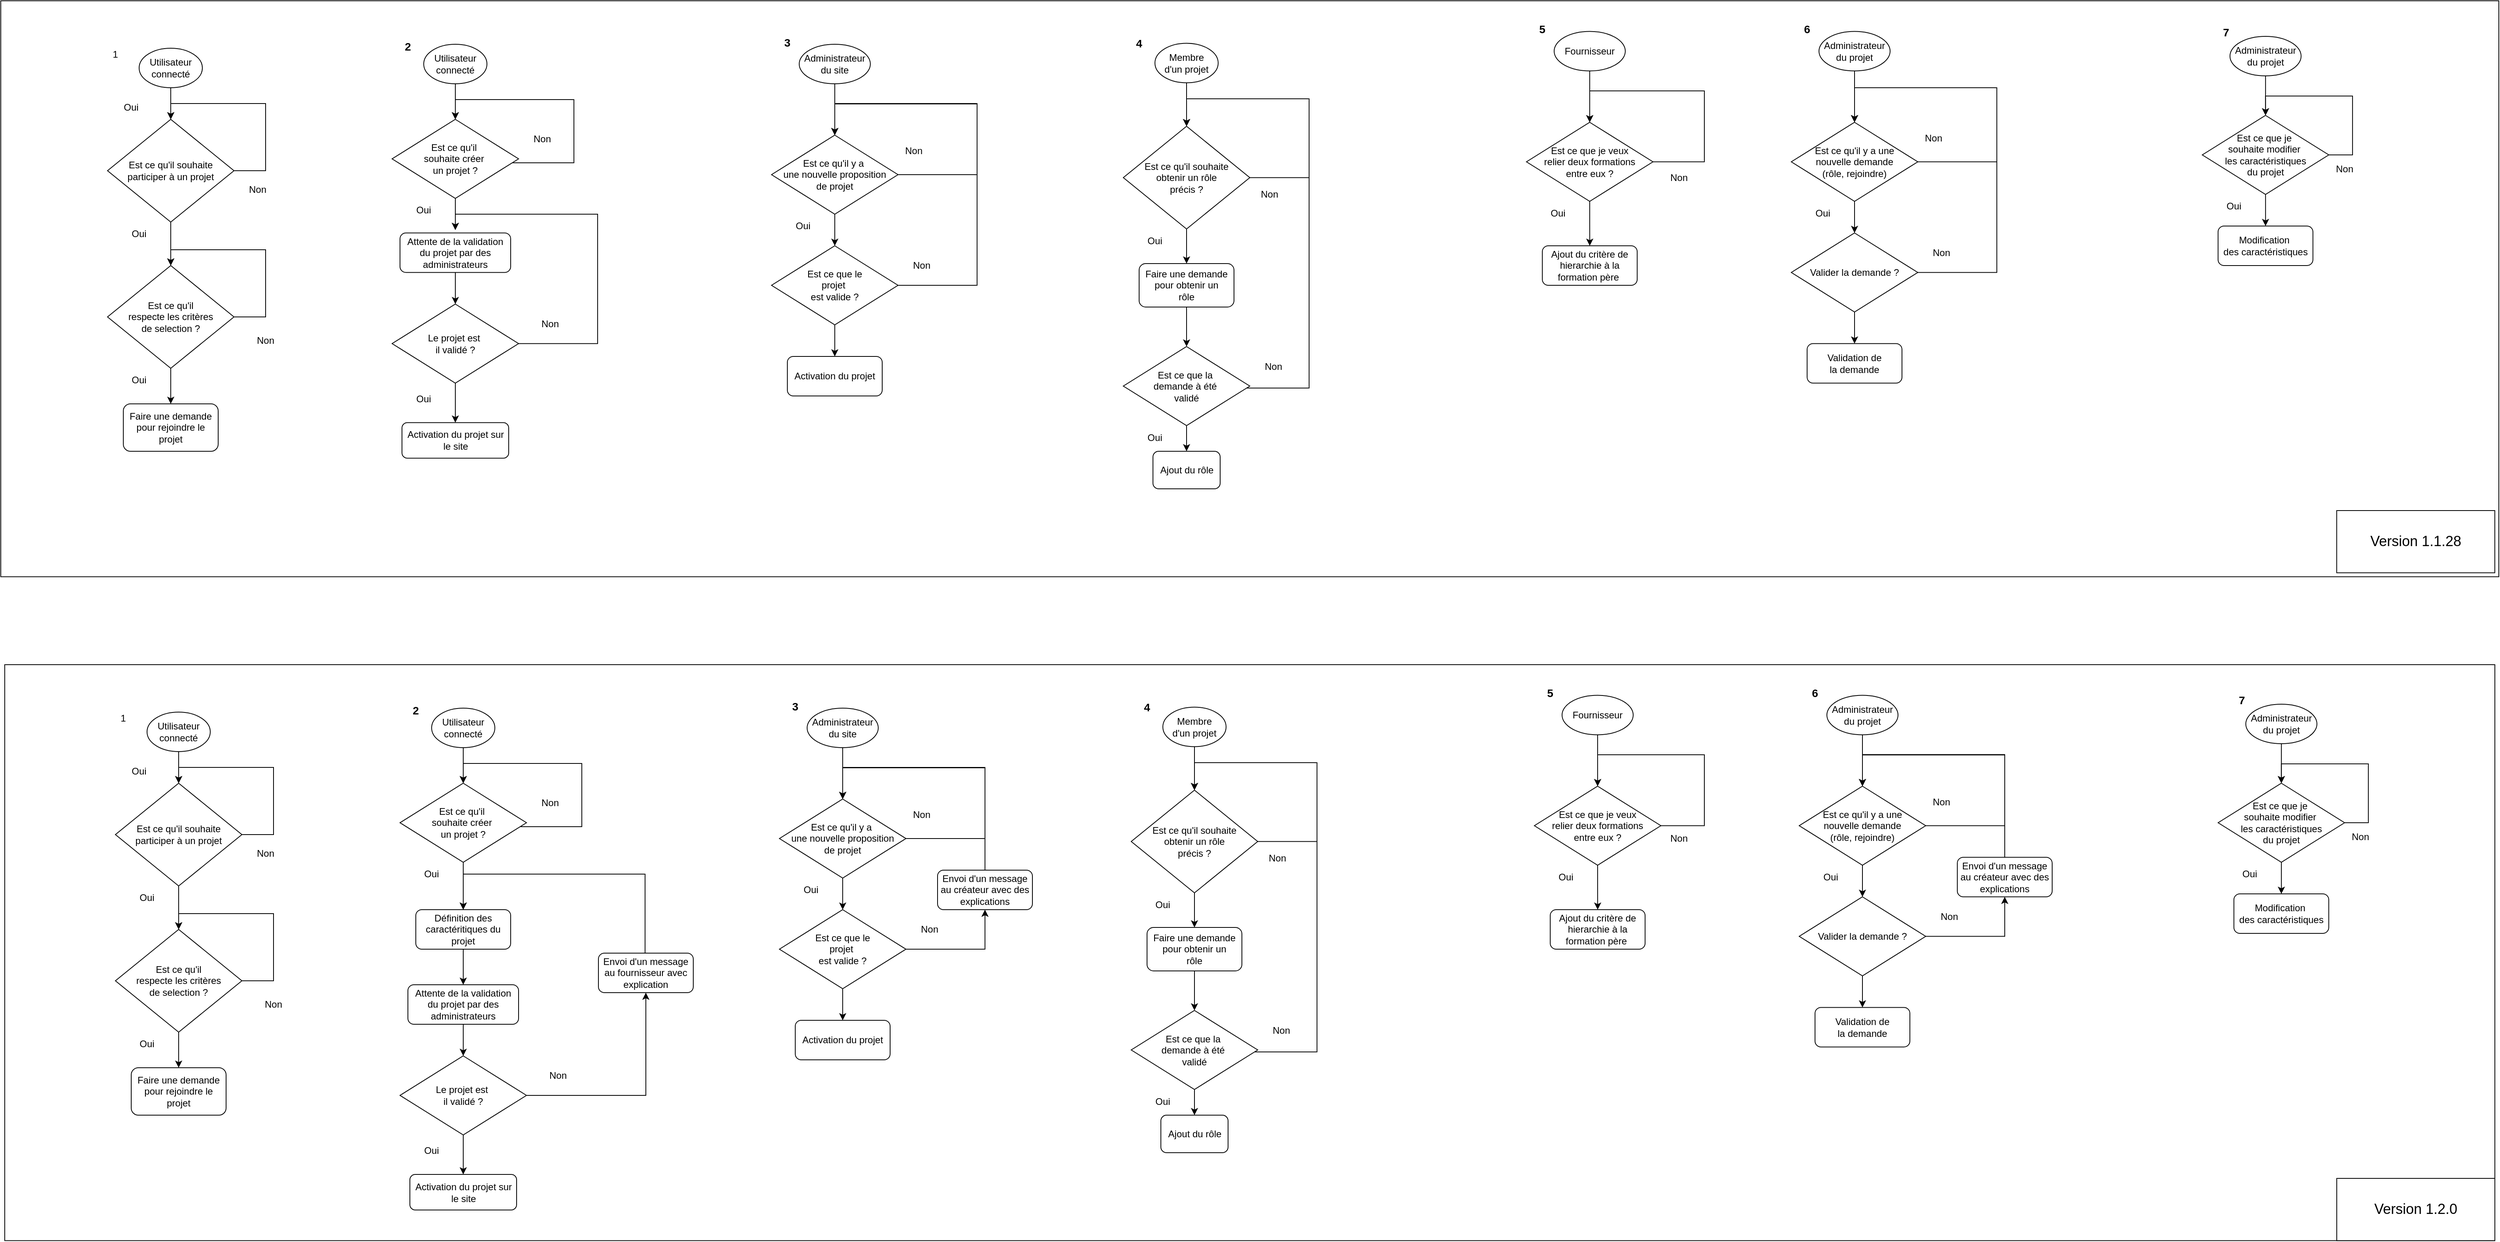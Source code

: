 <mxfile version="24.7.17">
  <diagram name="Page-1" id="SkuetuLTlfFmlPY-5j7o">
    <mxGraphModel dx="1432" dy="794" grid="1" gridSize="10" guides="1" tooltips="1" connect="1" arrows="1" fold="1" page="1" pageScale="1" pageWidth="827" pageHeight="1169" math="0" shadow="0">
      <root>
        <mxCell id="0" />
        <mxCell id="1" parent="0" />
        <mxCell id="hjDzgqVZno0t0HoUCU5i-39" value="" style="rounded=0;whiteSpace=wrap;html=1;fillColor=none;" vertex="1" parent="1">
          <mxGeometry x="90" y="185" width="3160" height="728.75" as="geometry" />
        </mxCell>
        <mxCell id="hjDzgqVZno0t0HoUCU5i-146" value="" style="rounded=0;whiteSpace=wrap;html=1;fillColor=none;" vertex="1" parent="1">
          <mxGeometry x="95" y="1025" width="3150" height="728.75" as="geometry" />
        </mxCell>
        <mxCell id="hjDzgqVZno0t0HoUCU5i-1" value="" style="edgeStyle=orthogonalEdgeStyle;rounded=0;orthogonalLoop=1;jettySize=auto;html=1;" edge="1" parent="1" source="2jT4FE32M7gMseuBgCcP-27" target="mnbx6KQ4ujmDfRcOBEcM-23">
          <mxGeometry relative="1" as="geometry" />
        </mxCell>
        <mxCell id="2jT4FE32M7gMseuBgCcP-27" value="Est ce qu&#39;il souhaite&lt;div&gt;participer à un projet&lt;/div&gt;" style="rhombus;whiteSpace=wrap;html=1;" parent="1" vertex="1">
          <mxGeometry x="225" y="335" width="160" height="130" as="geometry" />
        </mxCell>
        <mxCell id="2jT4FE32M7gMseuBgCcP-46" value="" style="edgeStyle=orthogonalEdgeStyle;rounded=0;orthogonalLoop=1;jettySize=auto;html=1;" parent="1" source="2jT4FE32M7gMseuBgCcP-29" target="2jT4FE32M7gMseuBgCcP-27" edge="1">
          <mxGeometry relative="1" as="geometry" />
        </mxCell>
        <mxCell id="2jT4FE32M7gMseuBgCcP-29" value="Utilisateur&lt;div&gt;connecté&lt;/div&gt;" style="ellipse;whiteSpace=wrap;html=1;" parent="1" vertex="1">
          <mxGeometry x="265" y="245" width="80" height="50" as="geometry" />
        </mxCell>
        <mxCell id="2jT4FE32M7gMseuBgCcP-30" value="Non" style="text;html=1;align=center;verticalAlign=middle;whiteSpace=wrap;rounded=0;" parent="1" vertex="1">
          <mxGeometry x="385" y="408.75" width="60" height="30" as="geometry" />
        </mxCell>
        <mxCell id="2jT4FE32M7gMseuBgCcP-47" style="edgeStyle=orthogonalEdgeStyle;rounded=0;orthogonalLoop=1;jettySize=auto;html=1;entryX=0.5;entryY=0;entryDx=0;entryDy=0;" parent="1" source="2jT4FE32M7gMseuBgCcP-27" target="2jT4FE32M7gMseuBgCcP-27" edge="1">
          <mxGeometry relative="1" as="geometry">
            <Array as="points">
              <mxPoint x="425" y="400" />
              <mxPoint x="425" y="315" />
              <mxPoint x="305" y="315" />
            </Array>
          </mxGeometry>
        </mxCell>
        <mxCell id="2jT4FE32M7gMseuBgCcP-95" style="edgeStyle=orthogonalEdgeStyle;rounded=0;orthogonalLoop=1;jettySize=auto;html=1;entryX=0.5;entryY=0;entryDx=0;entryDy=0;" parent="1" source="2jT4FE32M7gMseuBgCcP-96" target="2jT4FE32M7gMseuBgCcP-99" edge="1">
          <mxGeometry relative="1" as="geometry" />
        </mxCell>
        <mxCell id="2jT4FE32M7gMseuBgCcP-96" value="Membre&lt;div&gt;d&#39;un projet&lt;/div&gt;" style="ellipse;whiteSpace=wrap;html=1;" parent="1" vertex="1">
          <mxGeometry x="1550" y="238.75" width="80" height="50" as="geometry" />
        </mxCell>
        <mxCell id="2jT4FE32M7gMseuBgCcP-97" style="edgeStyle=orthogonalEdgeStyle;rounded=0;orthogonalLoop=1;jettySize=auto;html=1;entryX=0.5;entryY=0;entryDx=0;entryDy=0;" parent="1" source="2jT4FE32M7gMseuBgCcP-99" target="2jT4FE32M7gMseuBgCcP-99" edge="1">
          <mxGeometry relative="1" as="geometry">
            <mxPoint x="1590" y="338.75" as="targetPoint" />
            <Array as="points">
              <mxPoint x="1745" y="409" />
              <mxPoint x="1745" y="309" />
              <mxPoint x="1590" y="309" />
            </Array>
          </mxGeometry>
        </mxCell>
        <mxCell id="2jT4FE32M7gMseuBgCcP-98" style="edgeStyle=orthogonalEdgeStyle;rounded=0;orthogonalLoop=1;jettySize=auto;html=1;" parent="1" source="2jT4FE32M7gMseuBgCcP-99" target="2jT4FE32M7gMseuBgCcP-103" edge="1">
          <mxGeometry relative="1" as="geometry" />
        </mxCell>
        <mxCell id="2jT4FE32M7gMseuBgCcP-99" value="Est ce qu&#39;il souhaite&lt;div&gt;obtenir un rôle&lt;/div&gt;&lt;div&gt;précis ?&lt;/div&gt;" style="rhombus;whiteSpace=wrap;html=1;" parent="1" vertex="1">
          <mxGeometry x="1510" y="343.75" width="160" height="130" as="geometry" />
        </mxCell>
        <mxCell id="2jT4FE32M7gMseuBgCcP-100" value="Non" style="text;html=1;align=center;verticalAlign=middle;whiteSpace=wrap;rounded=0;" parent="1" vertex="1">
          <mxGeometry x="1665" y="415" width="60" height="30" as="geometry" />
        </mxCell>
        <mxCell id="2jT4FE32M7gMseuBgCcP-101" value="Oui" style="text;html=1;align=center;verticalAlign=middle;whiteSpace=wrap;rounded=0;" parent="1" vertex="1">
          <mxGeometry x="1520" y="473.75" width="60" height="30" as="geometry" />
        </mxCell>
        <mxCell id="2jT4FE32M7gMseuBgCcP-102" value="" style="edgeStyle=orthogonalEdgeStyle;rounded=0;orthogonalLoop=1;jettySize=auto;html=1;" parent="1" source="2jT4FE32M7gMseuBgCcP-103" target="2jT4FE32M7gMseuBgCcP-106" edge="1">
          <mxGeometry relative="1" as="geometry" />
        </mxCell>
        <mxCell id="2jT4FE32M7gMseuBgCcP-103" value="Faire une demande&lt;div&gt;pour obtenir un&lt;/div&gt;&lt;div&gt;rôle&lt;/div&gt;" style="rounded=1;whiteSpace=wrap;html=1;" parent="1" vertex="1">
          <mxGeometry x="1530" y="517.5" width="120" height="55" as="geometry" />
        </mxCell>
        <mxCell id="2jT4FE32M7gMseuBgCcP-104" style="edgeStyle=orthogonalEdgeStyle;rounded=0;orthogonalLoop=1;jettySize=auto;html=1;entryX=0.5;entryY=0;entryDx=0;entryDy=0;" parent="1" source="2jT4FE32M7gMseuBgCcP-106" target="2jT4FE32M7gMseuBgCcP-99" edge="1">
          <mxGeometry relative="1" as="geometry">
            <mxPoint x="1590" y="338.75" as="targetPoint" />
            <Array as="points">
              <mxPoint x="1745" y="675" />
              <mxPoint x="1745" y="309" />
              <mxPoint x="1590" y="309" />
            </Array>
          </mxGeometry>
        </mxCell>
        <mxCell id="2jT4FE32M7gMseuBgCcP-105" value="" style="edgeStyle=orthogonalEdgeStyle;rounded=0;orthogonalLoop=1;jettySize=auto;html=1;" parent="1" source="2jT4FE32M7gMseuBgCcP-106" target="2jT4FE32M7gMseuBgCcP-110" edge="1">
          <mxGeometry relative="1" as="geometry" />
        </mxCell>
        <mxCell id="2jT4FE32M7gMseuBgCcP-106" value="Est ce que la&amp;nbsp;&lt;div&gt;demande à été&amp;nbsp;&lt;/div&gt;&lt;div&gt;validé&lt;/div&gt;" style="rhombus;whiteSpace=wrap;html=1;" parent="1" vertex="1">
          <mxGeometry x="1510" y="622.5" width="160" height="100" as="geometry" />
        </mxCell>
        <mxCell id="2jT4FE32M7gMseuBgCcP-108" value="Oui" style="text;html=1;align=center;verticalAlign=middle;whiteSpace=wrap;rounded=0;" parent="1" vertex="1">
          <mxGeometry x="1520" y="722.5" width="60" height="30" as="geometry" />
        </mxCell>
        <mxCell id="2jT4FE32M7gMseuBgCcP-109" value="Non" style="text;html=1;align=center;verticalAlign=middle;whiteSpace=wrap;rounded=0;" parent="1" vertex="1">
          <mxGeometry x="1670" y="632.5" width="60" height="30" as="geometry" />
        </mxCell>
        <mxCell id="2jT4FE32M7gMseuBgCcP-110" value="Ajout du rôle" style="rounded=1;whiteSpace=wrap;html=1;" parent="1" vertex="1">
          <mxGeometry x="1547.5" y="755" width="85" height="47.5" as="geometry" />
        </mxCell>
        <mxCell id="2jT4FE32M7gMseuBgCcP-111" value="" style="edgeStyle=orthogonalEdgeStyle;rounded=0;orthogonalLoop=1;jettySize=auto;html=1;" parent="1" source="2jT4FE32M7gMseuBgCcP-112" target="2jT4FE32M7gMseuBgCcP-114" edge="1">
          <mxGeometry relative="1" as="geometry" />
        </mxCell>
        <mxCell id="2jT4FE32M7gMseuBgCcP-112" value="Utilisateur&lt;div&gt;connecté&lt;/div&gt;" style="ellipse;whiteSpace=wrap;html=1;" parent="1" vertex="1">
          <mxGeometry x="625" y="240" width="80" height="50" as="geometry" />
        </mxCell>
        <mxCell id="2jT4FE32M7gMseuBgCcP-113" value="" style="edgeStyle=orthogonalEdgeStyle;rounded=0;orthogonalLoop=1;jettySize=auto;html=1;" parent="1" source="2jT4FE32M7gMseuBgCcP-114" edge="1">
          <mxGeometry relative="1" as="geometry">
            <mxPoint x="665" y="475" as="targetPoint" />
          </mxGeometry>
        </mxCell>
        <mxCell id="2jT4FE32M7gMseuBgCcP-114" value="Est ce qu&#39;il&amp;nbsp;&lt;div&gt;souhaite créer&amp;nbsp;&lt;/div&gt;&lt;div&gt;un projet ?&lt;/div&gt;" style="rhombus;whiteSpace=wrap;html=1;" parent="1" vertex="1">
          <mxGeometry x="585" y="335" width="160" height="100" as="geometry" />
        </mxCell>
        <mxCell id="2jT4FE32M7gMseuBgCcP-115" value="Oui" style="text;html=1;align=center;verticalAlign=middle;whiteSpace=wrap;rounded=0;" parent="1" vertex="1">
          <mxGeometry x="595" y="435" width="60" height="30" as="geometry" />
        </mxCell>
        <mxCell id="2jT4FE32M7gMseuBgCcP-120" value="Non" style="text;html=1;align=center;verticalAlign=middle;whiteSpace=wrap;rounded=0;" parent="1" vertex="1">
          <mxGeometry x="745" y="345" width="60" height="30" as="geometry" />
        </mxCell>
        <mxCell id="2jT4FE32M7gMseuBgCcP-121" style="edgeStyle=orthogonalEdgeStyle;rounded=0;orthogonalLoop=1;jettySize=auto;html=1;entryX=0.5;entryY=0;entryDx=0;entryDy=0;" parent="1" source="2jT4FE32M7gMseuBgCcP-114" target="2jT4FE32M7gMseuBgCcP-114" edge="1">
          <mxGeometry relative="1" as="geometry">
            <Array as="points">
              <mxPoint x="815" y="390" />
              <mxPoint x="815" y="310" />
              <mxPoint x="665" y="310" />
            </Array>
          </mxGeometry>
        </mxCell>
        <mxCell id="2jT4FE32M7gMseuBgCcP-123" value="" style="edgeStyle=orthogonalEdgeStyle;rounded=0;orthogonalLoop=1;jettySize=auto;html=1;" parent="1" source="2jT4FE32M7gMseuBgCcP-124" target="2jT4FE32M7gMseuBgCcP-129" edge="1">
          <mxGeometry relative="1" as="geometry" />
        </mxCell>
        <mxCell id="2jT4FE32M7gMseuBgCcP-124" value="Attente de la validation du projet par des administrateurs" style="rounded=1;whiteSpace=wrap;html=1;" parent="1" vertex="1">
          <mxGeometry x="595" y="478.75" width="140" height="50" as="geometry" />
        </mxCell>
        <mxCell id="2jT4FE32M7gMseuBgCcP-127" style="edgeStyle=orthogonalEdgeStyle;rounded=0;orthogonalLoop=1;jettySize=auto;html=1;entryX=0.5;entryY=0;entryDx=0;entryDy=0;" parent="1" source="2jT4FE32M7gMseuBgCcP-129" edge="1">
          <mxGeometry relative="1" as="geometry">
            <mxPoint x="665" y="475" as="targetPoint" />
            <Array as="points">
              <mxPoint x="845" y="619" />
              <mxPoint x="845" y="455" />
              <mxPoint x="665" y="455" />
            </Array>
          </mxGeometry>
        </mxCell>
        <mxCell id="2jT4FE32M7gMseuBgCcP-128" value="" style="edgeStyle=orthogonalEdgeStyle;rounded=0;orthogonalLoop=1;jettySize=auto;html=1;" parent="1" source="2jT4FE32M7gMseuBgCcP-129" target="2jT4FE32M7gMseuBgCcP-134" edge="1">
          <mxGeometry relative="1" as="geometry" />
        </mxCell>
        <mxCell id="2jT4FE32M7gMseuBgCcP-129" value="Le projet est&amp;nbsp;&lt;div&gt;il validé ?&lt;/div&gt;" style="rhombus;whiteSpace=wrap;html=1;" parent="1" vertex="1">
          <mxGeometry x="585" y="568.75" width="160" height="100" as="geometry" />
        </mxCell>
        <mxCell id="2jT4FE32M7gMseuBgCcP-130" value="Oui" style="text;html=1;align=center;verticalAlign=middle;whiteSpace=wrap;rounded=0;" parent="1" vertex="1">
          <mxGeometry x="595" y="673.75" width="60" height="30" as="geometry" />
        </mxCell>
        <mxCell id="2jT4FE32M7gMseuBgCcP-131" value="Non" style="text;html=1;align=center;verticalAlign=middle;whiteSpace=wrap;rounded=0;" parent="1" vertex="1">
          <mxGeometry x="755" y="578.75" width="60" height="30" as="geometry" />
        </mxCell>
        <mxCell id="2jT4FE32M7gMseuBgCcP-134" value="Activation du projet sur le&amp;nbsp;&lt;span style=&quot;background-color: initial;&quot;&gt;site&lt;/span&gt;" style="rounded=1;whiteSpace=wrap;html=1;" parent="1" vertex="1">
          <mxGeometry x="597.5" y="718.75" width="135" height="45" as="geometry" />
        </mxCell>
        <mxCell id="2jT4FE32M7gMseuBgCcP-222" value="" style="edgeStyle=orthogonalEdgeStyle;rounded=0;orthogonalLoop=1;jettySize=auto;html=1;" parent="1" source="2jT4FE32M7gMseuBgCcP-223" target="2jT4FE32M7gMseuBgCcP-225" edge="1">
          <mxGeometry relative="1" as="geometry" />
        </mxCell>
        <mxCell id="2jT4FE32M7gMseuBgCcP-223" value="Administrateur&lt;div&gt;du site&lt;/div&gt;" style="ellipse;whiteSpace=wrap;html=1;" parent="1" vertex="1">
          <mxGeometry x="1100" y="240" width="90" height="50" as="geometry" />
        </mxCell>
        <mxCell id="2jT4FE32M7gMseuBgCcP-224" value="" style="edgeStyle=orthogonalEdgeStyle;rounded=0;orthogonalLoop=1;jettySize=auto;html=1;" parent="1" source="2jT4FE32M7gMseuBgCcP-225" target="2jT4FE32M7gMseuBgCcP-235" edge="1">
          <mxGeometry relative="1" as="geometry" />
        </mxCell>
        <mxCell id="2jT4FE32M7gMseuBgCcP-225" value="Est ce qu&#39;il y a&amp;nbsp;&lt;div&gt;une nouvelle proposition&lt;/div&gt;&lt;div&gt;de projet&lt;/div&gt;" style="rhombus;whiteSpace=wrap;html=1;" parent="1" vertex="1">
          <mxGeometry x="1065" y="355" width="160" height="100" as="geometry" />
        </mxCell>
        <mxCell id="2jT4FE32M7gMseuBgCcP-226" value="Oui" style="text;html=1;align=center;verticalAlign=middle;whiteSpace=wrap;rounded=0;" parent="1" vertex="1">
          <mxGeometry x="1075" y="455" width="60" height="30" as="geometry" />
        </mxCell>
        <mxCell id="2jT4FE32M7gMseuBgCcP-227" value="Non" style="text;html=1;align=center;verticalAlign=middle;whiteSpace=wrap;rounded=0;" parent="1" vertex="1">
          <mxGeometry x="1215" y="360" width="60" height="30" as="geometry" />
        </mxCell>
        <mxCell id="2jT4FE32M7gMseuBgCcP-228" style="edgeStyle=orthogonalEdgeStyle;rounded=0;orthogonalLoop=1;jettySize=auto;html=1;entryX=0.5;entryY=0;entryDx=0;entryDy=0;" parent="1" source="2jT4FE32M7gMseuBgCcP-225" target="2jT4FE32M7gMseuBgCcP-225" edge="1">
          <mxGeometry relative="1" as="geometry">
            <Array as="points">
              <mxPoint x="1325" y="405.5" />
              <mxPoint x="1325" y="315.5" />
              <mxPoint x="1145" y="315.5" />
            </Array>
          </mxGeometry>
        </mxCell>
        <mxCell id="2jT4FE32M7gMseuBgCcP-229" value="Activation du projet" style="rounded=1;whiteSpace=wrap;html=1;" parent="1" vertex="1">
          <mxGeometry x="1085" y="635" width="120" height="50" as="geometry" />
        </mxCell>
        <mxCell id="2jT4FE32M7gMseuBgCcP-230" value="Non" style="text;html=1;align=center;verticalAlign=middle;whiteSpace=wrap;rounded=0;" parent="1" vertex="1">
          <mxGeometry x="1225" y="505" width="60" height="30" as="geometry" />
        </mxCell>
        <mxCell id="2jT4FE32M7gMseuBgCcP-233" style="edgeStyle=orthogonalEdgeStyle;rounded=0;orthogonalLoop=1;jettySize=auto;html=1;entryX=0.5;entryY=0;entryDx=0;entryDy=0;" parent="1" source="2jT4FE32M7gMseuBgCcP-235" target="2jT4FE32M7gMseuBgCcP-225" edge="1">
          <mxGeometry relative="1" as="geometry">
            <mxPoint x="1325" y="495" as="targetPoint" />
            <Array as="points">
              <mxPoint x="1325" y="545" />
              <mxPoint x="1325" y="315" />
              <mxPoint x="1145" y="315" />
            </Array>
          </mxGeometry>
        </mxCell>
        <mxCell id="2jT4FE32M7gMseuBgCcP-234" style="edgeStyle=orthogonalEdgeStyle;rounded=0;orthogonalLoop=1;jettySize=auto;html=1;entryX=0.5;entryY=0;entryDx=0;entryDy=0;" parent="1" source="2jT4FE32M7gMseuBgCcP-235" target="2jT4FE32M7gMseuBgCcP-229" edge="1">
          <mxGeometry relative="1" as="geometry" />
        </mxCell>
        <mxCell id="2jT4FE32M7gMseuBgCcP-235" value="Est ce que le&lt;div&gt;projet&amp;nbsp;&lt;div&gt;est valide ?&lt;/div&gt;&lt;/div&gt;" style="rhombus;whiteSpace=wrap;html=1;" parent="1" vertex="1">
          <mxGeometry x="1065" y="495" width="160" height="100" as="geometry" />
        </mxCell>
        <mxCell id="2jT4FE32M7gMseuBgCcP-243" value="1" style="text;html=1;align=center;verticalAlign=middle;whiteSpace=wrap;rounded=0;" parent="1" vertex="1">
          <mxGeometry x="205" y="237.5" width="60" height="30" as="geometry" />
        </mxCell>
        <mxCell id="2jT4FE32M7gMseuBgCcP-248" value="&lt;b&gt;&lt;font style=&quot;font-size: 14px;&quot;&gt;4&lt;/font&gt;&lt;/b&gt;" style="text;html=1;align=center;verticalAlign=middle;whiteSpace=wrap;rounded=0;" parent="1" vertex="1">
          <mxGeometry x="1500" y="223.75" width="60" height="30" as="geometry" />
        </mxCell>
        <mxCell id="2jT4FE32M7gMseuBgCcP-249" value="&lt;b&gt;&lt;font style=&quot;font-size: 14px;&quot;&gt;2&lt;/font&gt;&lt;/b&gt;" style="text;html=1;align=center;verticalAlign=middle;whiteSpace=wrap;rounded=0;" parent="1" vertex="1">
          <mxGeometry x="575" y="227.5" width="60" height="30" as="geometry" />
        </mxCell>
        <mxCell id="2jT4FE32M7gMseuBgCcP-251" value="&lt;b&gt;&lt;font style=&quot;font-size: 14px;&quot;&gt;3&lt;/font&gt;&lt;/b&gt;" style="text;html=1;align=center;verticalAlign=middle;whiteSpace=wrap;rounded=0;" parent="1" vertex="1">
          <mxGeometry x="1055" y="222.5" width="60" height="30" as="geometry" />
        </mxCell>
        <mxCell id="mnbx6KQ4ujmDfRcOBEcM-18" value="Oui" style="text;html=1;align=center;verticalAlign=middle;whiteSpace=wrap;rounded=0;" parent="1" vertex="1">
          <mxGeometry x="235" y="465" width="60" height="30" as="geometry" />
        </mxCell>
        <mxCell id="mnbx6KQ4ujmDfRcOBEcM-22" value="" style="edgeStyle=orthogonalEdgeStyle;rounded=0;orthogonalLoop=1;jettySize=auto;html=1;" parent="1" source="mnbx6KQ4ujmDfRcOBEcM-23" target="mnbx6KQ4ujmDfRcOBEcM-26" edge="1">
          <mxGeometry relative="1" as="geometry" />
        </mxCell>
        <mxCell id="mnbx6KQ4ujmDfRcOBEcM-23" value="Est ce qu&#39;il&lt;div&gt;respecte les critères&lt;/div&gt;&lt;div&gt;de selection ?&lt;/div&gt;" style="rhombus;whiteSpace=wrap;html=1;" parent="1" vertex="1">
          <mxGeometry x="225" y="520" width="160" height="130" as="geometry" />
        </mxCell>
        <mxCell id="mnbx6KQ4ujmDfRcOBEcM-25" value="Oui" style="text;html=1;align=center;verticalAlign=middle;whiteSpace=wrap;rounded=0;" parent="1" vertex="1">
          <mxGeometry x="235" y="650" width="60" height="30" as="geometry" />
        </mxCell>
        <mxCell id="mnbx6KQ4ujmDfRcOBEcM-26" value="Faire une demande pour rejoindre le projet" style="rounded=1;whiteSpace=wrap;html=1;" parent="1" vertex="1">
          <mxGeometry x="245" y="695" width="120" height="60" as="geometry" />
        </mxCell>
        <mxCell id="mnbx6KQ4ujmDfRcOBEcM-27" style="edgeStyle=orthogonalEdgeStyle;rounded=0;orthogonalLoop=1;jettySize=auto;html=1;entryX=0.5;entryY=0;entryDx=0;entryDy=0;" parent="1" source="mnbx6KQ4ujmDfRcOBEcM-23" target="mnbx6KQ4ujmDfRcOBEcM-23" edge="1">
          <mxGeometry relative="1" as="geometry">
            <Array as="points">
              <mxPoint x="425" y="585" />
              <mxPoint x="425" y="500" />
              <mxPoint x="305" y="500" />
            </Array>
          </mxGeometry>
        </mxCell>
        <mxCell id="mnbx6KQ4ujmDfRcOBEcM-29" value="" style="edgeStyle=orthogonalEdgeStyle;rounded=0;orthogonalLoop=1;jettySize=auto;html=1;" parent="1" source="mnbx6KQ4ujmDfRcOBEcM-30" target="mnbx6KQ4ujmDfRcOBEcM-32" edge="1">
          <mxGeometry relative="1" as="geometry" />
        </mxCell>
        <mxCell id="mnbx6KQ4ujmDfRcOBEcM-30" value="Fournisseur" style="ellipse;whiteSpace=wrap;html=1;" parent="1" vertex="1">
          <mxGeometry x="2055" y="223.75" width="90" height="50" as="geometry" />
        </mxCell>
        <mxCell id="mnbx6KQ4ujmDfRcOBEcM-51" style="edgeStyle=orthogonalEdgeStyle;rounded=0;orthogonalLoop=1;jettySize=auto;html=1;entryX=0.5;entryY=0;entryDx=0;entryDy=0;" parent="1" source="mnbx6KQ4ujmDfRcOBEcM-32" target="mnbx6KQ4ujmDfRcOBEcM-50" edge="1">
          <mxGeometry relative="1" as="geometry" />
        </mxCell>
        <mxCell id="mnbx6KQ4ujmDfRcOBEcM-32" value="Est ce que je veux&lt;div&gt;relier deux formations&lt;/div&gt;&lt;div&gt;entre eux ?&lt;/div&gt;" style="rhombus;whiteSpace=wrap;html=1;" parent="1" vertex="1">
          <mxGeometry x="2020" y="338.75" width="160" height="100" as="geometry" />
        </mxCell>
        <mxCell id="mnbx6KQ4ujmDfRcOBEcM-33" value="Oui" style="text;html=1;align=center;verticalAlign=middle;whiteSpace=wrap;rounded=0;" parent="1" vertex="1">
          <mxGeometry x="2030" y="438.75" width="60" height="30" as="geometry" />
        </mxCell>
        <mxCell id="mnbx6KQ4ujmDfRcOBEcM-34" value="Non" style="text;html=1;align=center;verticalAlign=middle;whiteSpace=wrap;rounded=0;" parent="1" vertex="1">
          <mxGeometry x="2182.93" y="393.75" width="60" height="30" as="geometry" />
        </mxCell>
        <mxCell id="mnbx6KQ4ujmDfRcOBEcM-35" style="edgeStyle=orthogonalEdgeStyle;rounded=0;orthogonalLoop=1;jettySize=auto;html=1;entryX=0.5;entryY=0;entryDx=0;entryDy=0;" parent="1" source="mnbx6KQ4ujmDfRcOBEcM-32" target="mnbx6KQ4ujmDfRcOBEcM-32" edge="1">
          <mxGeometry relative="1" as="geometry">
            <Array as="points">
              <mxPoint x="2245" y="389" />
              <mxPoint x="2245" y="299" />
              <mxPoint x="2100" y="299" />
            </Array>
          </mxGeometry>
        </mxCell>
        <mxCell id="mnbx6KQ4ujmDfRcOBEcM-49" value="&lt;b&gt;&lt;font style=&quot;font-size: 14px;&quot;&gt;5&lt;/font&gt;&lt;/b&gt;" style="text;html=1;align=center;verticalAlign=middle;whiteSpace=wrap;rounded=0;" parent="1" vertex="1">
          <mxGeometry x="2010" y="206.25" width="60" height="30" as="geometry" />
        </mxCell>
        <mxCell id="mnbx6KQ4ujmDfRcOBEcM-50" value="Ajout du critère de hierarchie à la formation père&amp;nbsp;" style="rounded=1;whiteSpace=wrap;html=1;" parent="1" vertex="1">
          <mxGeometry x="2040.05" y="495" width="120" height="50" as="geometry" />
        </mxCell>
        <mxCell id="hjDzgqVZno0t0HoUCU5i-2" value="Oui" style="text;html=1;align=center;verticalAlign=middle;whiteSpace=wrap;rounded=0;" vertex="1" parent="1">
          <mxGeometry x="225" y="305" width="60" height="30" as="geometry" />
        </mxCell>
        <mxCell id="hjDzgqVZno0t0HoUCU5i-3" value="Non" style="text;html=1;align=center;verticalAlign=middle;whiteSpace=wrap;rounded=0;" vertex="1" parent="1">
          <mxGeometry x="395" y="600" width="60" height="30" as="geometry" />
        </mxCell>
        <mxCell id="hjDzgqVZno0t0HoUCU5i-24" value="" style="edgeStyle=orthogonalEdgeStyle;rounded=0;orthogonalLoop=1;jettySize=auto;html=1;" edge="1" parent="1" source="hjDzgqVZno0t0HoUCU5i-25" target="hjDzgqVZno0t0HoUCU5i-27">
          <mxGeometry relative="1" as="geometry" />
        </mxCell>
        <mxCell id="hjDzgqVZno0t0HoUCU5i-25" value="Administrateur&lt;div&gt;du projet&lt;/div&gt;" style="ellipse;whiteSpace=wrap;html=1;" vertex="1" parent="1">
          <mxGeometry x="2390" y="223.75" width="90" height="50" as="geometry" />
        </mxCell>
        <mxCell id="hjDzgqVZno0t0HoUCU5i-26" value="" style="edgeStyle=orthogonalEdgeStyle;rounded=0;orthogonalLoop=1;jettySize=auto;html=1;" edge="1" parent="1" source="hjDzgqVZno0t0HoUCU5i-27" target="hjDzgqVZno0t0HoUCU5i-37">
          <mxGeometry relative="1" as="geometry" />
        </mxCell>
        <mxCell id="hjDzgqVZno0t0HoUCU5i-27" value="Est ce qu&#39;il y a une&lt;div&gt;nouvelle demande&lt;/div&gt;&lt;div&gt;(rôle, rejoindre)&lt;/div&gt;" style="rhombus;whiteSpace=wrap;html=1;" vertex="1" parent="1">
          <mxGeometry x="2355" y="338.75" width="160" height="100" as="geometry" />
        </mxCell>
        <mxCell id="hjDzgqVZno0t0HoUCU5i-28" value="Oui" style="text;html=1;align=center;verticalAlign=middle;whiteSpace=wrap;rounded=0;" vertex="1" parent="1">
          <mxGeometry x="2365" y="438.75" width="60" height="30" as="geometry" />
        </mxCell>
        <mxCell id="hjDzgqVZno0t0HoUCU5i-29" value="Non" style="text;html=1;align=center;verticalAlign=middle;whiteSpace=wrap;rounded=0;" vertex="1" parent="1">
          <mxGeometry x="2505" y="343.75" width="60" height="30" as="geometry" />
        </mxCell>
        <mxCell id="hjDzgqVZno0t0HoUCU5i-30" style="edgeStyle=orthogonalEdgeStyle;rounded=0;orthogonalLoop=1;jettySize=auto;html=1;entryX=0.5;entryY=0;entryDx=0;entryDy=0;" edge="1" parent="1" source="hjDzgqVZno0t0HoUCU5i-27" target="hjDzgqVZno0t0HoUCU5i-27">
          <mxGeometry relative="1" as="geometry">
            <Array as="points">
              <mxPoint x="2615" y="389" />
              <mxPoint x="2615" y="295" />
              <mxPoint x="2435" y="295" />
            </Array>
          </mxGeometry>
        </mxCell>
        <mxCell id="hjDzgqVZno0t0HoUCU5i-31" value="Validation de&lt;div&gt;la demande&lt;/div&gt;" style="rounded=1;whiteSpace=wrap;html=1;" vertex="1" parent="1">
          <mxGeometry x="2375" y="618.75" width="120" height="50" as="geometry" />
        </mxCell>
        <mxCell id="hjDzgqVZno0t0HoUCU5i-32" value="Non" style="text;html=1;align=center;verticalAlign=middle;whiteSpace=wrap;rounded=0;" vertex="1" parent="1">
          <mxGeometry x="2515" y="488.75" width="60" height="30" as="geometry" />
        </mxCell>
        <mxCell id="hjDzgqVZno0t0HoUCU5i-35" style="edgeStyle=orthogonalEdgeStyle;rounded=0;orthogonalLoop=1;jettySize=auto;html=1;entryX=0.5;entryY=0;entryDx=0;entryDy=0;" edge="1" parent="1" source="hjDzgqVZno0t0HoUCU5i-37" target="hjDzgqVZno0t0HoUCU5i-27">
          <mxGeometry relative="1" as="geometry">
            <mxPoint x="2615" y="478.75" as="targetPoint" />
            <Array as="points">
              <mxPoint x="2615" y="529" />
              <mxPoint x="2615" y="295" />
              <mxPoint x="2435" y="295" />
            </Array>
          </mxGeometry>
        </mxCell>
        <mxCell id="hjDzgqVZno0t0HoUCU5i-36" style="edgeStyle=orthogonalEdgeStyle;rounded=0;orthogonalLoop=1;jettySize=auto;html=1;entryX=0.5;entryY=0;entryDx=0;entryDy=0;" edge="1" parent="1" source="hjDzgqVZno0t0HoUCU5i-37" target="hjDzgqVZno0t0HoUCU5i-31">
          <mxGeometry relative="1" as="geometry" />
        </mxCell>
        <mxCell id="hjDzgqVZno0t0HoUCU5i-37" value="Valider la demande ?" style="rhombus;whiteSpace=wrap;html=1;" vertex="1" parent="1">
          <mxGeometry x="2355" y="478.75" width="160" height="100" as="geometry" />
        </mxCell>
        <mxCell id="hjDzgqVZno0t0HoUCU5i-38" value="&lt;span style=&quot;font-size: 14px;&quot;&gt;&lt;b&gt;6&lt;/b&gt;&lt;/span&gt;" style="text;html=1;align=center;verticalAlign=middle;whiteSpace=wrap;rounded=0;" vertex="1" parent="1">
          <mxGeometry x="2345" y="206.25" width="60" height="30" as="geometry" />
        </mxCell>
        <mxCell id="hjDzgqVZno0t0HoUCU5i-55" value="&lt;font style=&quot;font-size: 18px;&quot;&gt;Version 1.1.28&lt;/font&gt;" style="rounded=0;whiteSpace=wrap;html=1;" vertex="1" parent="1">
          <mxGeometry x="3044.93" y="830" width="200" height="78.75" as="geometry" />
        </mxCell>
        <mxCell id="hjDzgqVZno0t0HoUCU5i-56" value="" style="edgeStyle=orthogonalEdgeStyle;rounded=0;orthogonalLoop=1;jettySize=auto;html=1;" edge="1" parent="1" source="hjDzgqVZno0t0HoUCU5i-57" target="hjDzgqVZno0t0HoUCU5i-116">
          <mxGeometry relative="1" as="geometry" />
        </mxCell>
        <mxCell id="hjDzgqVZno0t0HoUCU5i-57" value="Est ce qu&#39;il souhaite&lt;div&gt;participer à un projet&lt;/div&gt;" style="rhombus;whiteSpace=wrap;html=1;" vertex="1" parent="1">
          <mxGeometry x="235" y="1175" width="160" height="130" as="geometry" />
        </mxCell>
        <mxCell id="hjDzgqVZno0t0HoUCU5i-58" value="" style="edgeStyle=orthogonalEdgeStyle;rounded=0;orthogonalLoop=1;jettySize=auto;html=1;" edge="1" parent="1" source="hjDzgqVZno0t0HoUCU5i-59" target="hjDzgqVZno0t0HoUCU5i-57">
          <mxGeometry relative="1" as="geometry" />
        </mxCell>
        <mxCell id="hjDzgqVZno0t0HoUCU5i-59" value="Utilisateur&lt;div&gt;connecté&lt;/div&gt;" style="ellipse;whiteSpace=wrap;html=1;" vertex="1" parent="1">
          <mxGeometry x="275" y="1085" width="80" height="50" as="geometry" />
        </mxCell>
        <mxCell id="hjDzgqVZno0t0HoUCU5i-60" value="Non" style="text;html=1;align=center;verticalAlign=middle;whiteSpace=wrap;rounded=0;" vertex="1" parent="1">
          <mxGeometry x="395" y="1248.75" width="60" height="30" as="geometry" />
        </mxCell>
        <mxCell id="hjDzgqVZno0t0HoUCU5i-61" style="edgeStyle=orthogonalEdgeStyle;rounded=0;orthogonalLoop=1;jettySize=auto;html=1;entryX=0.5;entryY=0;entryDx=0;entryDy=0;" edge="1" parent="1" source="hjDzgqVZno0t0HoUCU5i-57" target="hjDzgqVZno0t0HoUCU5i-57">
          <mxGeometry relative="1" as="geometry">
            <Array as="points">
              <mxPoint x="435" y="1240" />
              <mxPoint x="435" y="1155" />
              <mxPoint x="315" y="1155" />
            </Array>
          </mxGeometry>
        </mxCell>
        <mxCell id="hjDzgqVZno0t0HoUCU5i-62" style="edgeStyle=orthogonalEdgeStyle;rounded=0;orthogonalLoop=1;jettySize=auto;html=1;entryX=0.5;entryY=0;entryDx=0;entryDy=0;" edge="1" parent="1" source="hjDzgqVZno0t0HoUCU5i-63" target="hjDzgqVZno0t0HoUCU5i-66">
          <mxGeometry relative="1" as="geometry" />
        </mxCell>
        <mxCell id="hjDzgqVZno0t0HoUCU5i-63" value="Membre&lt;div&gt;d&#39;un projet&lt;/div&gt;" style="ellipse;whiteSpace=wrap;html=1;" vertex="1" parent="1">
          <mxGeometry x="1560" y="1078.75" width="80" height="50" as="geometry" />
        </mxCell>
        <mxCell id="hjDzgqVZno0t0HoUCU5i-64" style="edgeStyle=orthogonalEdgeStyle;rounded=0;orthogonalLoop=1;jettySize=auto;html=1;entryX=0.5;entryY=0;entryDx=0;entryDy=0;" edge="1" parent="1" source="hjDzgqVZno0t0HoUCU5i-66" target="hjDzgqVZno0t0HoUCU5i-66">
          <mxGeometry relative="1" as="geometry">
            <mxPoint x="1600" y="1178.75" as="targetPoint" />
            <Array as="points">
              <mxPoint x="1755" y="1249" />
              <mxPoint x="1755" y="1149" />
              <mxPoint x="1600" y="1149" />
            </Array>
          </mxGeometry>
        </mxCell>
        <mxCell id="hjDzgqVZno0t0HoUCU5i-65" style="edgeStyle=orthogonalEdgeStyle;rounded=0;orthogonalLoop=1;jettySize=auto;html=1;" edge="1" parent="1" source="hjDzgqVZno0t0HoUCU5i-66" target="hjDzgqVZno0t0HoUCU5i-70">
          <mxGeometry relative="1" as="geometry" />
        </mxCell>
        <mxCell id="hjDzgqVZno0t0HoUCU5i-66" value="Est ce qu&#39;il souhaite&lt;div&gt;obtenir un rôle&lt;/div&gt;&lt;div&gt;précis ?&lt;/div&gt;" style="rhombus;whiteSpace=wrap;html=1;" vertex="1" parent="1">
          <mxGeometry x="1520" y="1183.75" width="160" height="130" as="geometry" />
        </mxCell>
        <mxCell id="hjDzgqVZno0t0HoUCU5i-67" value="Non" style="text;html=1;align=center;verticalAlign=middle;whiteSpace=wrap;rounded=0;" vertex="1" parent="1">
          <mxGeometry x="1675" y="1255" width="60" height="30" as="geometry" />
        </mxCell>
        <mxCell id="hjDzgqVZno0t0HoUCU5i-68" value="Oui" style="text;html=1;align=center;verticalAlign=middle;whiteSpace=wrap;rounded=0;" vertex="1" parent="1">
          <mxGeometry x="1530" y="1313.75" width="60" height="30" as="geometry" />
        </mxCell>
        <mxCell id="hjDzgqVZno0t0HoUCU5i-69" value="" style="edgeStyle=orthogonalEdgeStyle;rounded=0;orthogonalLoop=1;jettySize=auto;html=1;" edge="1" parent="1" source="hjDzgqVZno0t0HoUCU5i-70" target="hjDzgqVZno0t0HoUCU5i-73">
          <mxGeometry relative="1" as="geometry" />
        </mxCell>
        <mxCell id="hjDzgqVZno0t0HoUCU5i-70" value="Faire une demande&lt;div&gt;pour obtenir un&lt;/div&gt;&lt;div&gt;rôle&lt;/div&gt;" style="rounded=1;whiteSpace=wrap;html=1;" vertex="1" parent="1">
          <mxGeometry x="1540" y="1357.5" width="120" height="55" as="geometry" />
        </mxCell>
        <mxCell id="hjDzgqVZno0t0HoUCU5i-71" style="edgeStyle=orthogonalEdgeStyle;rounded=0;orthogonalLoop=1;jettySize=auto;html=1;entryX=0.5;entryY=0;entryDx=0;entryDy=0;" edge="1" parent="1" source="hjDzgqVZno0t0HoUCU5i-73" target="hjDzgqVZno0t0HoUCU5i-66">
          <mxGeometry relative="1" as="geometry">
            <mxPoint x="1600" y="1178.75" as="targetPoint" />
            <Array as="points">
              <mxPoint x="1755" y="1515" />
              <mxPoint x="1755" y="1149" />
              <mxPoint x="1600" y="1149" />
            </Array>
          </mxGeometry>
        </mxCell>
        <mxCell id="hjDzgqVZno0t0HoUCU5i-72" value="" style="edgeStyle=orthogonalEdgeStyle;rounded=0;orthogonalLoop=1;jettySize=auto;html=1;" edge="1" parent="1" source="hjDzgqVZno0t0HoUCU5i-73" target="hjDzgqVZno0t0HoUCU5i-76">
          <mxGeometry relative="1" as="geometry" />
        </mxCell>
        <mxCell id="hjDzgqVZno0t0HoUCU5i-73" value="Est ce que la&amp;nbsp;&lt;div&gt;demande à été&amp;nbsp;&lt;/div&gt;&lt;div&gt;validé&lt;/div&gt;" style="rhombus;whiteSpace=wrap;html=1;" vertex="1" parent="1">
          <mxGeometry x="1520" y="1462.5" width="160" height="100" as="geometry" />
        </mxCell>
        <mxCell id="hjDzgqVZno0t0HoUCU5i-74" value="Oui" style="text;html=1;align=center;verticalAlign=middle;whiteSpace=wrap;rounded=0;" vertex="1" parent="1">
          <mxGeometry x="1530" y="1562.5" width="60" height="30" as="geometry" />
        </mxCell>
        <mxCell id="hjDzgqVZno0t0HoUCU5i-75" value="Non" style="text;html=1;align=center;verticalAlign=middle;whiteSpace=wrap;rounded=0;" vertex="1" parent="1">
          <mxGeometry x="1680" y="1472.5" width="60" height="30" as="geometry" />
        </mxCell>
        <mxCell id="hjDzgqVZno0t0HoUCU5i-76" value="Ajout du rôle" style="rounded=1;whiteSpace=wrap;html=1;" vertex="1" parent="1">
          <mxGeometry x="1557.5" y="1595" width="85" height="47.5" as="geometry" />
        </mxCell>
        <mxCell id="hjDzgqVZno0t0HoUCU5i-77" value="" style="edgeStyle=orthogonalEdgeStyle;rounded=0;orthogonalLoop=1;jettySize=auto;html=1;" edge="1" parent="1" source="hjDzgqVZno0t0HoUCU5i-78" target="hjDzgqVZno0t0HoUCU5i-80">
          <mxGeometry relative="1" as="geometry" />
        </mxCell>
        <mxCell id="hjDzgqVZno0t0HoUCU5i-78" value="Utilisateur&lt;div&gt;connecté&lt;/div&gt;" style="ellipse;whiteSpace=wrap;html=1;" vertex="1" parent="1">
          <mxGeometry x="635" y="1080" width="80" height="50" as="geometry" />
        </mxCell>
        <mxCell id="hjDzgqVZno0t0HoUCU5i-79" value="" style="edgeStyle=orthogonalEdgeStyle;rounded=0;orthogonalLoop=1;jettySize=auto;html=1;" edge="1" parent="1" source="hjDzgqVZno0t0HoUCU5i-80" target="hjDzgqVZno0t0HoUCU5i-83">
          <mxGeometry relative="1" as="geometry" />
        </mxCell>
        <mxCell id="hjDzgqVZno0t0HoUCU5i-80" value="Est ce qu&#39;il&amp;nbsp;&lt;div&gt;souhaite créer&amp;nbsp;&lt;/div&gt;&lt;div&gt;un projet ?&lt;/div&gt;" style="rhombus;whiteSpace=wrap;html=1;" vertex="1" parent="1">
          <mxGeometry x="595" y="1175" width="160" height="100" as="geometry" />
        </mxCell>
        <mxCell id="hjDzgqVZno0t0HoUCU5i-81" value="Oui" style="text;html=1;align=center;verticalAlign=middle;whiteSpace=wrap;rounded=0;" vertex="1" parent="1">
          <mxGeometry x="605" y="1275" width="60" height="30" as="geometry" />
        </mxCell>
        <mxCell id="hjDzgqVZno0t0HoUCU5i-82" value="" style="edgeStyle=orthogonalEdgeStyle;rounded=0;orthogonalLoop=1;jettySize=auto;html=1;" edge="1" parent="1" source="hjDzgqVZno0t0HoUCU5i-83" target="hjDzgqVZno0t0HoUCU5i-87">
          <mxGeometry relative="1" as="geometry" />
        </mxCell>
        <mxCell id="hjDzgqVZno0t0HoUCU5i-83" value="Définition des caractéritiques du projet" style="rounded=1;whiteSpace=wrap;html=1;" vertex="1" parent="1">
          <mxGeometry x="615" y="1335" width="120" height="50" as="geometry" />
        </mxCell>
        <mxCell id="hjDzgqVZno0t0HoUCU5i-84" value="Non" style="text;html=1;align=center;verticalAlign=middle;whiteSpace=wrap;rounded=0;" vertex="1" parent="1">
          <mxGeometry x="755" y="1185" width="60" height="30" as="geometry" />
        </mxCell>
        <mxCell id="hjDzgqVZno0t0HoUCU5i-85" style="edgeStyle=orthogonalEdgeStyle;rounded=0;orthogonalLoop=1;jettySize=auto;html=1;entryX=0.5;entryY=0;entryDx=0;entryDy=0;" edge="1" parent="1" source="hjDzgqVZno0t0HoUCU5i-80" target="hjDzgqVZno0t0HoUCU5i-80">
          <mxGeometry relative="1" as="geometry">
            <Array as="points">
              <mxPoint x="825" y="1230" />
              <mxPoint x="825" y="1150" />
              <mxPoint x="675" y="1150" />
            </Array>
          </mxGeometry>
        </mxCell>
        <mxCell id="hjDzgqVZno0t0HoUCU5i-86" value="" style="edgeStyle=orthogonalEdgeStyle;rounded=0;orthogonalLoop=1;jettySize=auto;html=1;" edge="1" parent="1" source="hjDzgqVZno0t0HoUCU5i-87" target="hjDzgqVZno0t0HoUCU5i-90">
          <mxGeometry relative="1" as="geometry" />
        </mxCell>
        <mxCell id="hjDzgqVZno0t0HoUCU5i-87" value="Attente de la validation du projet par des administrateurs" style="rounded=1;whiteSpace=wrap;html=1;" vertex="1" parent="1">
          <mxGeometry x="605" y="1430" width="140" height="50" as="geometry" />
        </mxCell>
        <mxCell id="hjDzgqVZno0t0HoUCU5i-88" style="edgeStyle=orthogonalEdgeStyle;rounded=0;orthogonalLoop=1;jettySize=auto;html=1;entryX=0.5;entryY=1;entryDx=0;entryDy=0;" edge="1" parent="1" source="hjDzgqVZno0t0HoUCU5i-90" target="hjDzgqVZno0t0HoUCU5i-94">
          <mxGeometry relative="1" as="geometry" />
        </mxCell>
        <mxCell id="hjDzgqVZno0t0HoUCU5i-89" value="" style="edgeStyle=orthogonalEdgeStyle;rounded=0;orthogonalLoop=1;jettySize=auto;html=1;" edge="1" parent="1" source="hjDzgqVZno0t0HoUCU5i-90" target="hjDzgqVZno0t0HoUCU5i-95">
          <mxGeometry relative="1" as="geometry" />
        </mxCell>
        <mxCell id="hjDzgqVZno0t0HoUCU5i-90" value="Le projet est&amp;nbsp;&lt;div&gt;il validé ?&lt;/div&gt;" style="rhombus;whiteSpace=wrap;html=1;" vertex="1" parent="1">
          <mxGeometry x="595" y="1520" width="160" height="100" as="geometry" />
        </mxCell>
        <mxCell id="hjDzgqVZno0t0HoUCU5i-91" value="Oui" style="text;html=1;align=center;verticalAlign=middle;whiteSpace=wrap;rounded=0;" vertex="1" parent="1">
          <mxGeometry x="605" y="1625" width="60" height="30" as="geometry" />
        </mxCell>
        <mxCell id="hjDzgqVZno0t0HoUCU5i-92" value="Non" style="text;html=1;align=center;verticalAlign=middle;whiteSpace=wrap;rounded=0;" vertex="1" parent="1">
          <mxGeometry x="765" y="1530" width="60" height="30" as="geometry" />
        </mxCell>
        <mxCell id="hjDzgqVZno0t0HoUCU5i-93" style="edgeStyle=orthogonalEdgeStyle;rounded=0;orthogonalLoop=1;jettySize=auto;html=1;entryX=0.5;entryY=0;entryDx=0;entryDy=0;" edge="1" parent="1" source="hjDzgqVZno0t0HoUCU5i-94" target="hjDzgqVZno0t0HoUCU5i-83">
          <mxGeometry relative="1" as="geometry">
            <mxPoint x="675" y="1310" as="targetPoint" />
            <Array as="points">
              <mxPoint x="905" y="1290" />
              <mxPoint x="675" y="1290" />
            </Array>
          </mxGeometry>
        </mxCell>
        <mxCell id="hjDzgqVZno0t0HoUCU5i-94" value="Envoi d&#39;un message au fournisseur avec explication" style="rounded=1;whiteSpace=wrap;html=1;" vertex="1" parent="1">
          <mxGeometry x="846" y="1390" width="120" height="50" as="geometry" />
        </mxCell>
        <mxCell id="hjDzgqVZno0t0HoUCU5i-95" value="Activation du projet sur le&amp;nbsp;&lt;span style=&quot;background-color: initial;&quot;&gt;site&lt;/span&gt;" style="rounded=1;whiteSpace=wrap;html=1;" vertex="1" parent="1">
          <mxGeometry x="607.5" y="1670" width="135" height="45" as="geometry" />
        </mxCell>
        <mxCell id="hjDzgqVZno0t0HoUCU5i-96" value="" style="edgeStyle=orthogonalEdgeStyle;rounded=0;orthogonalLoop=1;jettySize=auto;html=1;" edge="1" parent="1" source="hjDzgqVZno0t0HoUCU5i-97" target="hjDzgqVZno0t0HoUCU5i-99">
          <mxGeometry relative="1" as="geometry" />
        </mxCell>
        <mxCell id="hjDzgqVZno0t0HoUCU5i-97" value="Administrateur&lt;div&gt;du site&lt;/div&gt;" style="ellipse;whiteSpace=wrap;html=1;" vertex="1" parent="1">
          <mxGeometry x="1110" y="1080" width="90" height="50" as="geometry" />
        </mxCell>
        <mxCell id="hjDzgqVZno0t0HoUCU5i-98" value="" style="edgeStyle=orthogonalEdgeStyle;rounded=0;orthogonalLoop=1;jettySize=auto;html=1;" edge="1" parent="1" source="hjDzgqVZno0t0HoUCU5i-99" target="hjDzgqVZno0t0HoUCU5i-109">
          <mxGeometry relative="1" as="geometry" />
        </mxCell>
        <mxCell id="hjDzgqVZno0t0HoUCU5i-99" value="Est ce qu&#39;il y a&amp;nbsp;&lt;div&gt;une nouvelle proposition&lt;/div&gt;&lt;div&gt;de projet&lt;/div&gt;" style="rhombus;whiteSpace=wrap;html=1;" vertex="1" parent="1">
          <mxGeometry x="1075" y="1195" width="160" height="100" as="geometry" />
        </mxCell>
        <mxCell id="hjDzgqVZno0t0HoUCU5i-100" value="Oui" style="text;html=1;align=center;verticalAlign=middle;whiteSpace=wrap;rounded=0;" vertex="1" parent="1">
          <mxGeometry x="1085" y="1295" width="60" height="30" as="geometry" />
        </mxCell>
        <mxCell id="hjDzgqVZno0t0HoUCU5i-101" value="Non" style="text;html=1;align=center;verticalAlign=middle;whiteSpace=wrap;rounded=0;" vertex="1" parent="1">
          <mxGeometry x="1225" y="1200" width="60" height="30" as="geometry" />
        </mxCell>
        <mxCell id="hjDzgqVZno0t0HoUCU5i-102" style="edgeStyle=orthogonalEdgeStyle;rounded=0;orthogonalLoop=1;jettySize=auto;html=1;entryX=0.5;entryY=0;entryDx=0;entryDy=0;" edge="1" parent="1" source="hjDzgqVZno0t0HoUCU5i-99" target="hjDzgqVZno0t0HoUCU5i-99">
          <mxGeometry relative="1" as="geometry">
            <Array as="points">
              <mxPoint x="1335" y="1245.5" />
              <mxPoint x="1335" y="1155.5" />
              <mxPoint x="1155" y="1155.5" />
            </Array>
          </mxGeometry>
        </mxCell>
        <mxCell id="hjDzgqVZno0t0HoUCU5i-103" value="Activation du projet" style="rounded=1;whiteSpace=wrap;html=1;" vertex="1" parent="1">
          <mxGeometry x="1095" y="1475" width="120" height="50" as="geometry" />
        </mxCell>
        <mxCell id="hjDzgqVZno0t0HoUCU5i-104" value="Non" style="text;html=1;align=center;verticalAlign=middle;whiteSpace=wrap;rounded=0;" vertex="1" parent="1">
          <mxGeometry x="1235" y="1345" width="60" height="30" as="geometry" />
        </mxCell>
        <mxCell id="hjDzgqVZno0t0HoUCU5i-105" style="edgeStyle=orthogonalEdgeStyle;rounded=0;orthogonalLoop=1;jettySize=auto;html=1;entryX=0.5;entryY=0;entryDx=0;entryDy=0;exitX=0.5;exitY=0;exitDx=0;exitDy=0;" edge="1" parent="1" source="hjDzgqVZno0t0HoUCU5i-106" target="hjDzgqVZno0t0HoUCU5i-99">
          <mxGeometry relative="1" as="geometry">
            <Array as="points">
              <mxPoint x="1335" y="1155" />
              <mxPoint x="1155" y="1155" />
            </Array>
          </mxGeometry>
        </mxCell>
        <mxCell id="hjDzgqVZno0t0HoUCU5i-106" value="Envoi d&#39;un message au créateur avec des explications" style="rounded=1;whiteSpace=wrap;html=1;" vertex="1" parent="1">
          <mxGeometry x="1275" y="1285" width="120" height="50" as="geometry" />
        </mxCell>
        <mxCell id="hjDzgqVZno0t0HoUCU5i-107" style="edgeStyle=orthogonalEdgeStyle;rounded=0;orthogonalLoop=1;jettySize=auto;html=1;entryX=0.5;entryY=1;entryDx=0;entryDy=0;" edge="1" parent="1" source="hjDzgqVZno0t0HoUCU5i-109" target="hjDzgqVZno0t0HoUCU5i-106">
          <mxGeometry relative="1" as="geometry" />
        </mxCell>
        <mxCell id="hjDzgqVZno0t0HoUCU5i-108" style="edgeStyle=orthogonalEdgeStyle;rounded=0;orthogonalLoop=1;jettySize=auto;html=1;entryX=0.5;entryY=0;entryDx=0;entryDy=0;" edge="1" parent="1" source="hjDzgqVZno0t0HoUCU5i-109" target="hjDzgqVZno0t0HoUCU5i-103">
          <mxGeometry relative="1" as="geometry" />
        </mxCell>
        <mxCell id="hjDzgqVZno0t0HoUCU5i-109" value="Est ce que le&lt;div&gt;projet&amp;nbsp;&lt;div&gt;est valide ?&lt;/div&gt;&lt;/div&gt;" style="rhombus;whiteSpace=wrap;html=1;" vertex="1" parent="1">
          <mxGeometry x="1075" y="1335" width="160" height="100" as="geometry" />
        </mxCell>
        <mxCell id="hjDzgqVZno0t0HoUCU5i-110" value="1" style="text;html=1;align=center;verticalAlign=middle;whiteSpace=wrap;rounded=0;" vertex="1" parent="1">
          <mxGeometry x="215" y="1077.5" width="60" height="30" as="geometry" />
        </mxCell>
        <mxCell id="hjDzgqVZno0t0HoUCU5i-111" value="&lt;b&gt;&lt;font style=&quot;font-size: 14px;&quot;&gt;4&lt;/font&gt;&lt;/b&gt;" style="text;html=1;align=center;verticalAlign=middle;whiteSpace=wrap;rounded=0;" vertex="1" parent="1">
          <mxGeometry x="1510" y="1063.75" width="60" height="30" as="geometry" />
        </mxCell>
        <mxCell id="hjDzgqVZno0t0HoUCU5i-112" value="&lt;b&gt;&lt;font style=&quot;font-size: 14px;&quot;&gt;2&lt;/font&gt;&lt;/b&gt;" style="text;html=1;align=center;verticalAlign=middle;whiteSpace=wrap;rounded=0;" vertex="1" parent="1">
          <mxGeometry x="585" y="1067.5" width="60" height="30" as="geometry" />
        </mxCell>
        <mxCell id="hjDzgqVZno0t0HoUCU5i-113" value="&lt;b&gt;&lt;font style=&quot;font-size: 14px;&quot;&gt;3&lt;/font&gt;&lt;/b&gt;" style="text;html=1;align=center;verticalAlign=middle;whiteSpace=wrap;rounded=0;" vertex="1" parent="1">
          <mxGeometry x="1065" y="1062.5" width="60" height="30" as="geometry" />
        </mxCell>
        <mxCell id="hjDzgqVZno0t0HoUCU5i-114" value="Oui" style="text;html=1;align=center;verticalAlign=middle;whiteSpace=wrap;rounded=0;" vertex="1" parent="1">
          <mxGeometry x="245" y="1305" width="60" height="30" as="geometry" />
        </mxCell>
        <mxCell id="hjDzgqVZno0t0HoUCU5i-115" value="" style="edgeStyle=orthogonalEdgeStyle;rounded=0;orthogonalLoop=1;jettySize=auto;html=1;" edge="1" parent="1" source="hjDzgqVZno0t0HoUCU5i-116" target="hjDzgqVZno0t0HoUCU5i-118">
          <mxGeometry relative="1" as="geometry" />
        </mxCell>
        <mxCell id="hjDzgqVZno0t0HoUCU5i-116" value="Est ce qu&#39;il&lt;div&gt;respecte les critères&lt;/div&gt;&lt;div&gt;de selection ?&lt;/div&gt;" style="rhombus;whiteSpace=wrap;html=1;" vertex="1" parent="1">
          <mxGeometry x="235" y="1360" width="160" height="130" as="geometry" />
        </mxCell>
        <mxCell id="hjDzgqVZno0t0HoUCU5i-117" value="Oui" style="text;html=1;align=center;verticalAlign=middle;whiteSpace=wrap;rounded=0;" vertex="1" parent="1">
          <mxGeometry x="245" y="1490" width="60" height="30" as="geometry" />
        </mxCell>
        <mxCell id="hjDzgqVZno0t0HoUCU5i-118" value="Faire une demande pour rejoindre le projet" style="rounded=1;whiteSpace=wrap;html=1;" vertex="1" parent="1">
          <mxGeometry x="255" y="1535" width="120" height="60" as="geometry" />
        </mxCell>
        <mxCell id="hjDzgqVZno0t0HoUCU5i-119" style="edgeStyle=orthogonalEdgeStyle;rounded=0;orthogonalLoop=1;jettySize=auto;html=1;entryX=0.5;entryY=0;entryDx=0;entryDy=0;" edge="1" parent="1" source="hjDzgqVZno0t0HoUCU5i-116" target="hjDzgqVZno0t0HoUCU5i-116">
          <mxGeometry relative="1" as="geometry">
            <Array as="points">
              <mxPoint x="435" y="1425" />
              <mxPoint x="435" y="1340" />
              <mxPoint x="315" y="1340" />
            </Array>
          </mxGeometry>
        </mxCell>
        <mxCell id="hjDzgqVZno0t0HoUCU5i-120" value="" style="edgeStyle=orthogonalEdgeStyle;rounded=0;orthogonalLoop=1;jettySize=auto;html=1;" edge="1" parent="1" source="hjDzgqVZno0t0HoUCU5i-121" target="hjDzgqVZno0t0HoUCU5i-123">
          <mxGeometry relative="1" as="geometry" />
        </mxCell>
        <mxCell id="hjDzgqVZno0t0HoUCU5i-121" value="Fournisseur" style="ellipse;whiteSpace=wrap;html=1;" vertex="1" parent="1">
          <mxGeometry x="2065" y="1063.75" width="90" height="50" as="geometry" />
        </mxCell>
        <mxCell id="hjDzgqVZno0t0HoUCU5i-122" style="edgeStyle=orthogonalEdgeStyle;rounded=0;orthogonalLoop=1;jettySize=auto;html=1;entryX=0.5;entryY=0;entryDx=0;entryDy=0;" edge="1" parent="1" source="hjDzgqVZno0t0HoUCU5i-123" target="hjDzgqVZno0t0HoUCU5i-128">
          <mxGeometry relative="1" as="geometry" />
        </mxCell>
        <mxCell id="hjDzgqVZno0t0HoUCU5i-123" value="Est ce que je veux&lt;div&gt;relier deux formations&lt;/div&gt;&lt;div&gt;entre eux ?&lt;/div&gt;" style="rhombus;whiteSpace=wrap;html=1;" vertex="1" parent="1">
          <mxGeometry x="2030" y="1178.75" width="160" height="100" as="geometry" />
        </mxCell>
        <mxCell id="hjDzgqVZno0t0HoUCU5i-124" value="Oui" style="text;html=1;align=center;verticalAlign=middle;whiteSpace=wrap;rounded=0;" vertex="1" parent="1">
          <mxGeometry x="2040" y="1278.75" width="60" height="30" as="geometry" />
        </mxCell>
        <mxCell id="hjDzgqVZno0t0HoUCU5i-125" value="Non" style="text;html=1;align=center;verticalAlign=middle;whiteSpace=wrap;rounded=0;" vertex="1" parent="1">
          <mxGeometry x="2182.93" y="1230" width="60" height="30" as="geometry" />
        </mxCell>
        <mxCell id="hjDzgqVZno0t0HoUCU5i-126" style="edgeStyle=orthogonalEdgeStyle;rounded=0;orthogonalLoop=1;jettySize=auto;html=1;entryX=0.5;entryY=0;entryDx=0;entryDy=0;" edge="1" parent="1" source="hjDzgqVZno0t0HoUCU5i-123" target="hjDzgqVZno0t0HoUCU5i-123">
          <mxGeometry relative="1" as="geometry">
            <Array as="points">
              <mxPoint x="2245" y="1229" />
              <mxPoint x="2245" y="1139" />
              <mxPoint x="2110" y="1139" />
            </Array>
          </mxGeometry>
        </mxCell>
        <mxCell id="hjDzgqVZno0t0HoUCU5i-127" value="&lt;b&gt;&lt;font style=&quot;font-size: 14px;&quot;&gt;5&lt;/font&gt;&lt;/b&gt;" style="text;html=1;align=center;verticalAlign=middle;whiteSpace=wrap;rounded=0;" vertex="1" parent="1">
          <mxGeometry x="2020" y="1046.25" width="60" height="30" as="geometry" />
        </mxCell>
        <mxCell id="hjDzgqVZno0t0HoUCU5i-128" value="Ajout du critère de hierarchie à la formation père&amp;nbsp;" style="rounded=1;whiteSpace=wrap;html=1;" vertex="1" parent="1">
          <mxGeometry x="2050.05" y="1335" width="120" height="50" as="geometry" />
        </mxCell>
        <mxCell id="hjDzgqVZno0t0HoUCU5i-129" value="Oui" style="text;html=1;align=center;verticalAlign=middle;whiteSpace=wrap;rounded=0;" vertex="1" parent="1">
          <mxGeometry x="235" y="1145" width="60" height="30" as="geometry" />
        </mxCell>
        <mxCell id="hjDzgqVZno0t0HoUCU5i-130" value="Non" style="text;html=1;align=center;verticalAlign=middle;whiteSpace=wrap;rounded=0;" vertex="1" parent="1">
          <mxGeometry x="405" y="1440" width="60" height="30" as="geometry" />
        </mxCell>
        <mxCell id="hjDzgqVZno0t0HoUCU5i-131" value="" style="edgeStyle=orthogonalEdgeStyle;rounded=0;orthogonalLoop=1;jettySize=auto;html=1;" edge="1" parent="1" source="hjDzgqVZno0t0HoUCU5i-132" target="hjDzgqVZno0t0HoUCU5i-134">
          <mxGeometry relative="1" as="geometry" />
        </mxCell>
        <mxCell id="hjDzgqVZno0t0HoUCU5i-132" value="Administrateur&lt;div&gt;du projet&lt;/div&gt;" style="ellipse;whiteSpace=wrap;html=1;" vertex="1" parent="1">
          <mxGeometry x="2400" y="1063.75" width="90" height="50" as="geometry" />
        </mxCell>
        <mxCell id="hjDzgqVZno0t0HoUCU5i-133" value="" style="edgeStyle=orthogonalEdgeStyle;rounded=0;orthogonalLoop=1;jettySize=auto;html=1;" edge="1" parent="1" source="hjDzgqVZno0t0HoUCU5i-134" target="hjDzgqVZno0t0HoUCU5i-144">
          <mxGeometry relative="1" as="geometry" />
        </mxCell>
        <mxCell id="hjDzgqVZno0t0HoUCU5i-134" value="Est ce qu&#39;il y a une&lt;div&gt;nouvelle demande&lt;/div&gt;&lt;div&gt;(rôle, rejoindre)&lt;/div&gt;" style="rhombus;whiteSpace=wrap;html=1;" vertex="1" parent="1">
          <mxGeometry x="2365" y="1178.75" width="160" height="100" as="geometry" />
        </mxCell>
        <mxCell id="hjDzgqVZno0t0HoUCU5i-135" value="Oui" style="text;html=1;align=center;verticalAlign=middle;whiteSpace=wrap;rounded=0;" vertex="1" parent="1">
          <mxGeometry x="2375" y="1278.75" width="60" height="30" as="geometry" />
        </mxCell>
        <mxCell id="hjDzgqVZno0t0HoUCU5i-136" value="Non" style="text;html=1;align=center;verticalAlign=middle;whiteSpace=wrap;rounded=0;" vertex="1" parent="1">
          <mxGeometry x="2515" y="1183.75" width="60" height="30" as="geometry" />
        </mxCell>
        <mxCell id="hjDzgqVZno0t0HoUCU5i-137" style="edgeStyle=orthogonalEdgeStyle;rounded=0;orthogonalLoop=1;jettySize=auto;html=1;entryX=0.5;entryY=0;entryDx=0;entryDy=0;" edge="1" parent="1" source="hjDzgqVZno0t0HoUCU5i-134" target="hjDzgqVZno0t0HoUCU5i-134">
          <mxGeometry relative="1" as="geometry">
            <Array as="points">
              <mxPoint x="2625" y="1229.25" />
              <mxPoint x="2625" y="1139.25" />
              <mxPoint x="2445" y="1139.25" />
            </Array>
          </mxGeometry>
        </mxCell>
        <mxCell id="hjDzgqVZno0t0HoUCU5i-138" value="Validation de&lt;div&gt;la demande&lt;/div&gt;" style="rounded=1;whiteSpace=wrap;html=1;" vertex="1" parent="1">
          <mxGeometry x="2385" y="1458.75" width="120" height="50" as="geometry" />
        </mxCell>
        <mxCell id="hjDzgqVZno0t0HoUCU5i-139" value="Non" style="text;html=1;align=center;verticalAlign=middle;whiteSpace=wrap;rounded=0;" vertex="1" parent="1">
          <mxGeometry x="2525" y="1328.75" width="60" height="30" as="geometry" />
        </mxCell>
        <mxCell id="hjDzgqVZno0t0HoUCU5i-140" style="edgeStyle=orthogonalEdgeStyle;rounded=0;orthogonalLoop=1;jettySize=auto;html=1;entryX=0.5;entryY=0;entryDx=0;entryDy=0;exitX=0.5;exitY=0;exitDx=0;exitDy=0;" edge="1" parent="1" source="hjDzgqVZno0t0HoUCU5i-141" target="hjDzgqVZno0t0HoUCU5i-134">
          <mxGeometry relative="1" as="geometry">
            <Array as="points">
              <mxPoint x="2625" y="1138.75" />
              <mxPoint x="2445" y="1138.75" />
            </Array>
          </mxGeometry>
        </mxCell>
        <mxCell id="hjDzgqVZno0t0HoUCU5i-141" value="Envoi d&#39;un message au créateur avec des explications" style="rounded=1;whiteSpace=wrap;html=1;" vertex="1" parent="1">
          <mxGeometry x="2565" y="1268.75" width="120" height="50" as="geometry" />
        </mxCell>
        <mxCell id="hjDzgqVZno0t0HoUCU5i-142" style="edgeStyle=orthogonalEdgeStyle;rounded=0;orthogonalLoop=1;jettySize=auto;html=1;entryX=0.5;entryY=1;entryDx=0;entryDy=0;" edge="1" parent="1" source="hjDzgqVZno0t0HoUCU5i-144" target="hjDzgqVZno0t0HoUCU5i-141">
          <mxGeometry relative="1" as="geometry" />
        </mxCell>
        <mxCell id="hjDzgqVZno0t0HoUCU5i-143" style="edgeStyle=orthogonalEdgeStyle;rounded=0;orthogonalLoop=1;jettySize=auto;html=1;entryX=0.5;entryY=0;entryDx=0;entryDy=0;" edge="1" parent="1" source="hjDzgqVZno0t0HoUCU5i-144" target="hjDzgqVZno0t0HoUCU5i-138">
          <mxGeometry relative="1" as="geometry" />
        </mxCell>
        <mxCell id="hjDzgqVZno0t0HoUCU5i-144" value="Valider la demande ?" style="rhombus;whiteSpace=wrap;html=1;" vertex="1" parent="1">
          <mxGeometry x="2365" y="1318.75" width="160" height="100" as="geometry" />
        </mxCell>
        <mxCell id="hjDzgqVZno0t0HoUCU5i-145" value="&lt;span style=&quot;font-size: 14px;&quot;&gt;&lt;b&gt;6&lt;/b&gt;&lt;/span&gt;" style="text;html=1;align=center;verticalAlign=middle;whiteSpace=wrap;rounded=0;" vertex="1" parent="1">
          <mxGeometry x="2355" y="1046.25" width="60" height="30" as="geometry" />
        </mxCell>
        <mxCell id="hjDzgqVZno0t0HoUCU5i-147" value="&lt;font style=&quot;font-size: 18px;&quot;&gt;Version 1.2.0&lt;/font&gt;" style="rounded=0;whiteSpace=wrap;html=1;" vertex="1" parent="1">
          <mxGeometry x="3045" y="1675" width="200" height="78.75" as="geometry" />
        </mxCell>
        <mxCell id="hjDzgqVZno0t0HoUCU5i-149" value="" style="edgeStyle=orthogonalEdgeStyle;rounded=0;orthogonalLoop=1;jettySize=auto;html=1;" edge="1" parent="1" source="hjDzgqVZno0t0HoUCU5i-150" target="hjDzgqVZno0t0HoUCU5i-152">
          <mxGeometry relative="1" as="geometry" />
        </mxCell>
        <mxCell id="hjDzgqVZno0t0HoUCU5i-150" value="Administrateur&lt;div&gt;du projet&lt;/div&gt;" style="ellipse;whiteSpace=wrap;html=1;" vertex="1" parent="1">
          <mxGeometry x="2929.93" y="1075" width="90" height="50" as="geometry" />
        </mxCell>
        <mxCell id="hjDzgqVZno0t0HoUCU5i-151" value="" style="edgeStyle=orthogonalEdgeStyle;rounded=0;orthogonalLoop=1;jettySize=auto;html=1;" edge="1" parent="1" source="hjDzgqVZno0t0HoUCU5i-152" target="hjDzgqVZno0t0HoUCU5i-156">
          <mxGeometry relative="1" as="geometry" />
        </mxCell>
        <mxCell id="hjDzgqVZno0t0HoUCU5i-152" value="Est ce que je&amp;nbsp;&lt;div&gt;souhaite modifier&amp;nbsp;&lt;/div&gt;&lt;div&gt;les caractéristiques&lt;/div&gt;&lt;div&gt;du projet&lt;/div&gt;" style="rhombus;whiteSpace=wrap;html=1;" vertex="1" parent="1">
          <mxGeometry x="2894.93" y="1175" width="160" height="100" as="geometry" />
        </mxCell>
        <mxCell id="hjDzgqVZno0t0HoUCU5i-153" value="Oui" style="text;html=1;align=center;verticalAlign=middle;whiteSpace=wrap;rounded=0;" vertex="1" parent="1">
          <mxGeometry x="2904.93" y="1275" width="60" height="30" as="geometry" />
        </mxCell>
        <mxCell id="hjDzgqVZno0t0HoUCU5i-154" value="Non" style="text;html=1;align=center;verticalAlign=middle;whiteSpace=wrap;rounded=0;" vertex="1" parent="1">
          <mxGeometry x="3044.95" y="1227.5" width="60" height="30" as="geometry" />
        </mxCell>
        <mxCell id="hjDzgqVZno0t0HoUCU5i-155" style="edgeStyle=orthogonalEdgeStyle;rounded=0;orthogonalLoop=1;jettySize=auto;html=1;entryX=0.5;entryY=0;entryDx=0;entryDy=0;" edge="1" parent="1" source="hjDzgqVZno0t0HoUCU5i-152" target="hjDzgqVZno0t0HoUCU5i-152">
          <mxGeometry relative="1" as="geometry">
            <Array as="points">
              <mxPoint x="3084.95" y="1224.5" />
              <mxPoint x="3084.95" y="1150.5" />
              <mxPoint x="2974.95" y="1150.5" />
            </Array>
          </mxGeometry>
        </mxCell>
        <mxCell id="hjDzgqVZno0t0HoUCU5i-156" value="Modification&amp;nbsp;&lt;div&gt;des caractéristiques&lt;/div&gt;" style="rounded=1;whiteSpace=wrap;html=1;" vertex="1" parent="1">
          <mxGeometry x="2914.88" y="1315" width="120" height="50" as="geometry" />
        </mxCell>
        <mxCell id="hjDzgqVZno0t0HoUCU5i-157" value="&lt;b&gt;&lt;font style=&quot;font-size: 14px;&quot;&gt;7&lt;/font&gt;&lt;/b&gt;" style="text;html=1;align=center;verticalAlign=middle;whiteSpace=wrap;rounded=0;" vertex="1" parent="1">
          <mxGeometry x="2894.93" y="1055" width="60" height="30" as="geometry" />
        </mxCell>
        <mxCell id="hjDzgqVZno0t0HoUCU5i-158" value="" style="edgeStyle=orthogonalEdgeStyle;rounded=0;orthogonalLoop=1;jettySize=auto;html=1;" edge="1" parent="1" source="hjDzgqVZno0t0HoUCU5i-159" target="hjDzgqVZno0t0HoUCU5i-161">
          <mxGeometry relative="1" as="geometry" />
        </mxCell>
        <mxCell id="hjDzgqVZno0t0HoUCU5i-159" value="Administrateur&lt;div&gt;du projet&lt;/div&gt;" style="ellipse;whiteSpace=wrap;html=1;" vertex="1" parent="1">
          <mxGeometry x="2909.91" y="230" width="90" height="50" as="geometry" />
        </mxCell>
        <mxCell id="hjDzgqVZno0t0HoUCU5i-160" value="" style="edgeStyle=orthogonalEdgeStyle;rounded=0;orthogonalLoop=1;jettySize=auto;html=1;" edge="1" parent="1" source="hjDzgqVZno0t0HoUCU5i-161" target="hjDzgqVZno0t0HoUCU5i-165">
          <mxGeometry relative="1" as="geometry" />
        </mxCell>
        <mxCell id="hjDzgqVZno0t0HoUCU5i-161" value="Est ce que je&amp;nbsp;&lt;div&gt;souhaite modifier&amp;nbsp;&lt;/div&gt;&lt;div&gt;les caractéristiques&lt;/div&gt;&lt;div&gt;du projet&lt;/div&gt;" style="rhombus;whiteSpace=wrap;html=1;" vertex="1" parent="1">
          <mxGeometry x="2874.91" y="330" width="160" height="100" as="geometry" />
        </mxCell>
        <mxCell id="hjDzgqVZno0t0HoUCU5i-162" value="Oui" style="text;html=1;align=center;verticalAlign=middle;whiteSpace=wrap;rounded=0;" vertex="1" parent="1">
          <mxGeometry x="2884.91" y="430" width="60" height="30" as="geometry" />
        </mxCell>
        <mxCell id="hjDzgqVZno0t0HoUCU5i-163" value="Non" style="text;html=1;align=center;verticalAlign=middle;whiteSpace=wrap;rounded=0;" vertex="1" parent="1">
          <mxGeometry x="3024.93" y="382.5" width="60" height="30" as="geometry" />
        </mxCell>
        <mxCell id="hjDzgqVZno0t0HoUCU5i-164" style="edgeStyle=orthogonalEdgeStyle;rounded=0;orthogonalLoop=1;jettySize=auto;html=1;entryX=0.5;entryY=0;entryDx=0;entryDy=0;" edge="1" parent="1" source="hjDzgqVZno0t0HoUCU5i-161" target="hjDzgqVZno0t0HoUCU5i-161">
          <mxGeometry relative="1" as="geometry">
            <Array as="points">
              <mxPoint x="3064.93" y="379.5" />
              <mxPoint x="3064.93" y="305.5" />
              <mxPoint x="2954.93" y="305.5" />
            </Array>
          </mxGeometry>
        </mxCell>
        <mxCell id="hjDzgqVZno0t0HoUCU5i-165" value="Modification&amp;nbsp;&lt;div&gt;des caractéristiques&lt;/div&gt;" style="rounded=1;whiteSpace=wrap;html=1;" vertex="1" parent="1">
          <mxGeometry x="2894.86" y="470" width="120" height="50" as="geometry" />
        </mxCell>
        <mxCell id="hjDzgqVZno0t0HoUCU5i-166" value="&lt;b&gt;&lt;font style=&quot;font-size: 14px;&quot;&gt;7&lt;/font&gt;&lt;/b&gt;" style="text;html=1;align=center;verticalAlign=middle;whiteSpace=wrap;rounded=0;" vertex="1" parent="1">
          <mxGeometry x="2874.91" y="210" width="60" height="30" as="geometry" />
        </mxCell>
      </root>
    </mxGraphModel>
  </diagram>
</mxfile>
